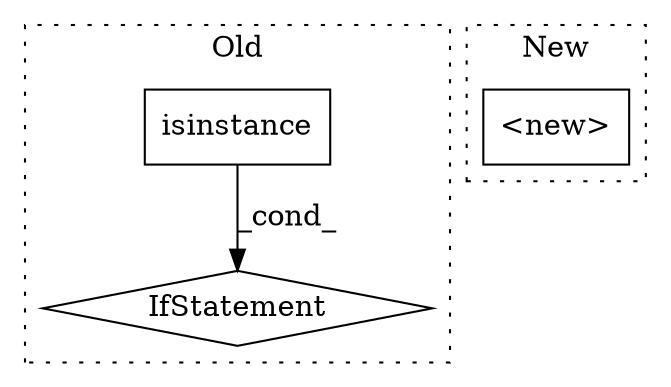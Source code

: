 digraph G {
subgraph cluster0 {
1 [label="isinstance" a="32" s="752,787" l="11,1" shape="box"];
3 [label="IfStatement" a="25" s="748,788" l="4,2" shape="diamond"];
label = "Old";
style="dotted";
}
subgraph cluster1 {
2 [label="<new>" a="14" s="801" l="19" shape="box"];
label = "New";
style="dotted";
}
1 -> 3 [label="_cond_"];
}